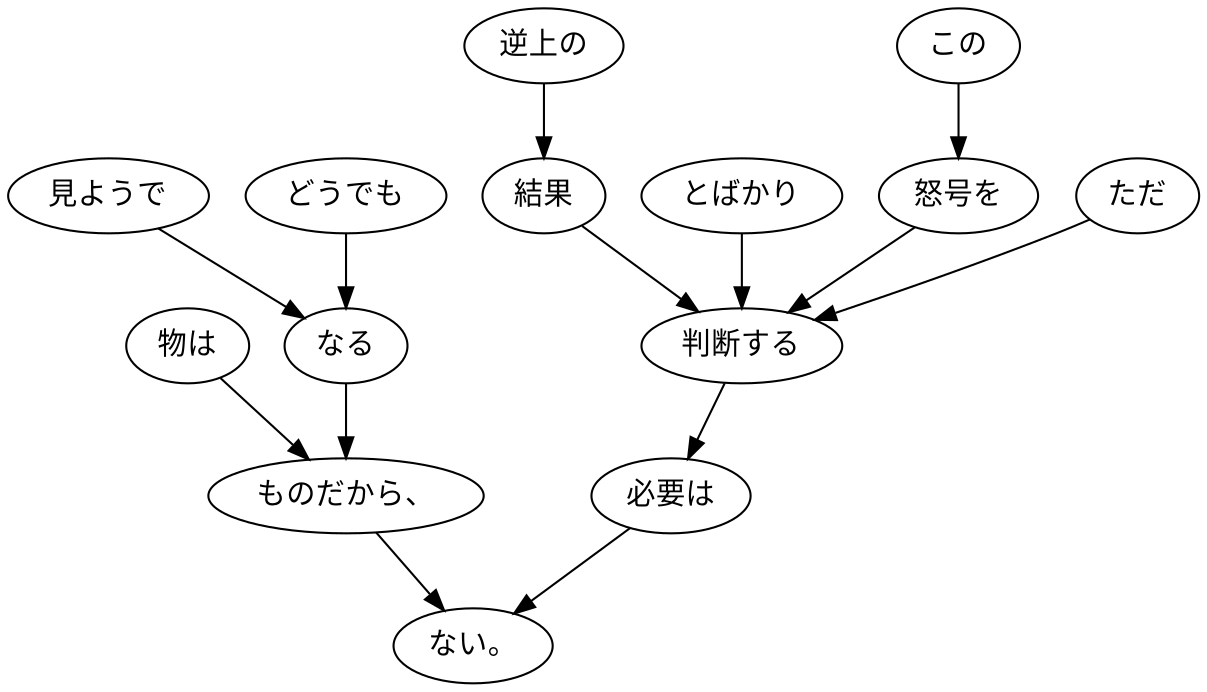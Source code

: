 digraph graph4477 {
	node0 [label="物は"];
	node1 [label="見ようで"];
	node2 [label="どうでも"];
	node3 [label="なる"];
	node4 [label="ものだから、"];
	node5 [label="この"];
	node6 [label="怒号を"];
	node7 [label="ただ"];
	node8 [label="逆上の"];
	node9 [label="結果"];
	node10 [label="とばかり"];
	node11 [label="判断する"];
	node12 [label="必要は"];
	node13 [label="ない。"];
	node0 -> node4;
	node1 -> node3;
	node2 -> node3;
	node3 -> node4;
	node4 -> node13;
	node5 -> node6;
	node6 -> node11;
	node7 -> node11;
	node8 -> node9;
	node9 -> node11;
	node10 -> node11;
	node11 -> node12;
	node12 -> node13;
}
